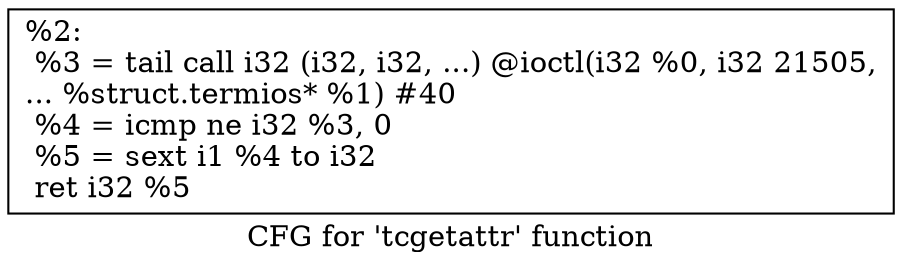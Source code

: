 digraph "CFG for 'tcgetattr' function" {
	label="CFG for 'tcgetattr' function";

	Node0x1de8900 [shape=record,label="{%2:\l  %3 = tail call i32 (i32, i32, ...) @ioctl(i32 %0, i32 21505,\l... %struct.termios* %1) #40\l  %4 = icmp ne i32 %3, 0\l  %5 = sext i1 %4 to i32\l  ret i32 %5\l}"];
}
